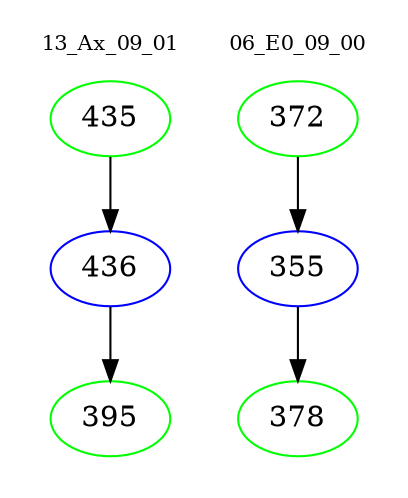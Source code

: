 digraph{
subgraph cluster_0 {
color = white
label = "13_Ax_09_01";
fontsize=10;
T0_435 [label="435", color="green"]
T0_435 -> T0_436 [color="black"]
T0_436 [label="436", color="blue"]
T0_436 -> T0_395 [color="black"]
T0_395 [label="395", color="green"]
}
subgraph cluster_1 {
color = white
label = "06_E0_09_00";
fontsize=10;
T1_372 [label="372", color="green"]
T1_372 -> T1_355 [color="black"]
T1_355 [label="355", color="blue"]
T1_355 -> T1_378 [color="black"]
T1_378 [label="378", color="green"]
}
}
